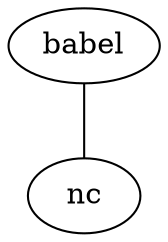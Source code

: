 graph {
	babel [ip = "fd::1/128", command = "./run_babeld.py"];
	nc [ip = "fd::2/128"];

	babel -- nc;
	/*
	 *A -- C;
	 *B -- D;
	 */
}
